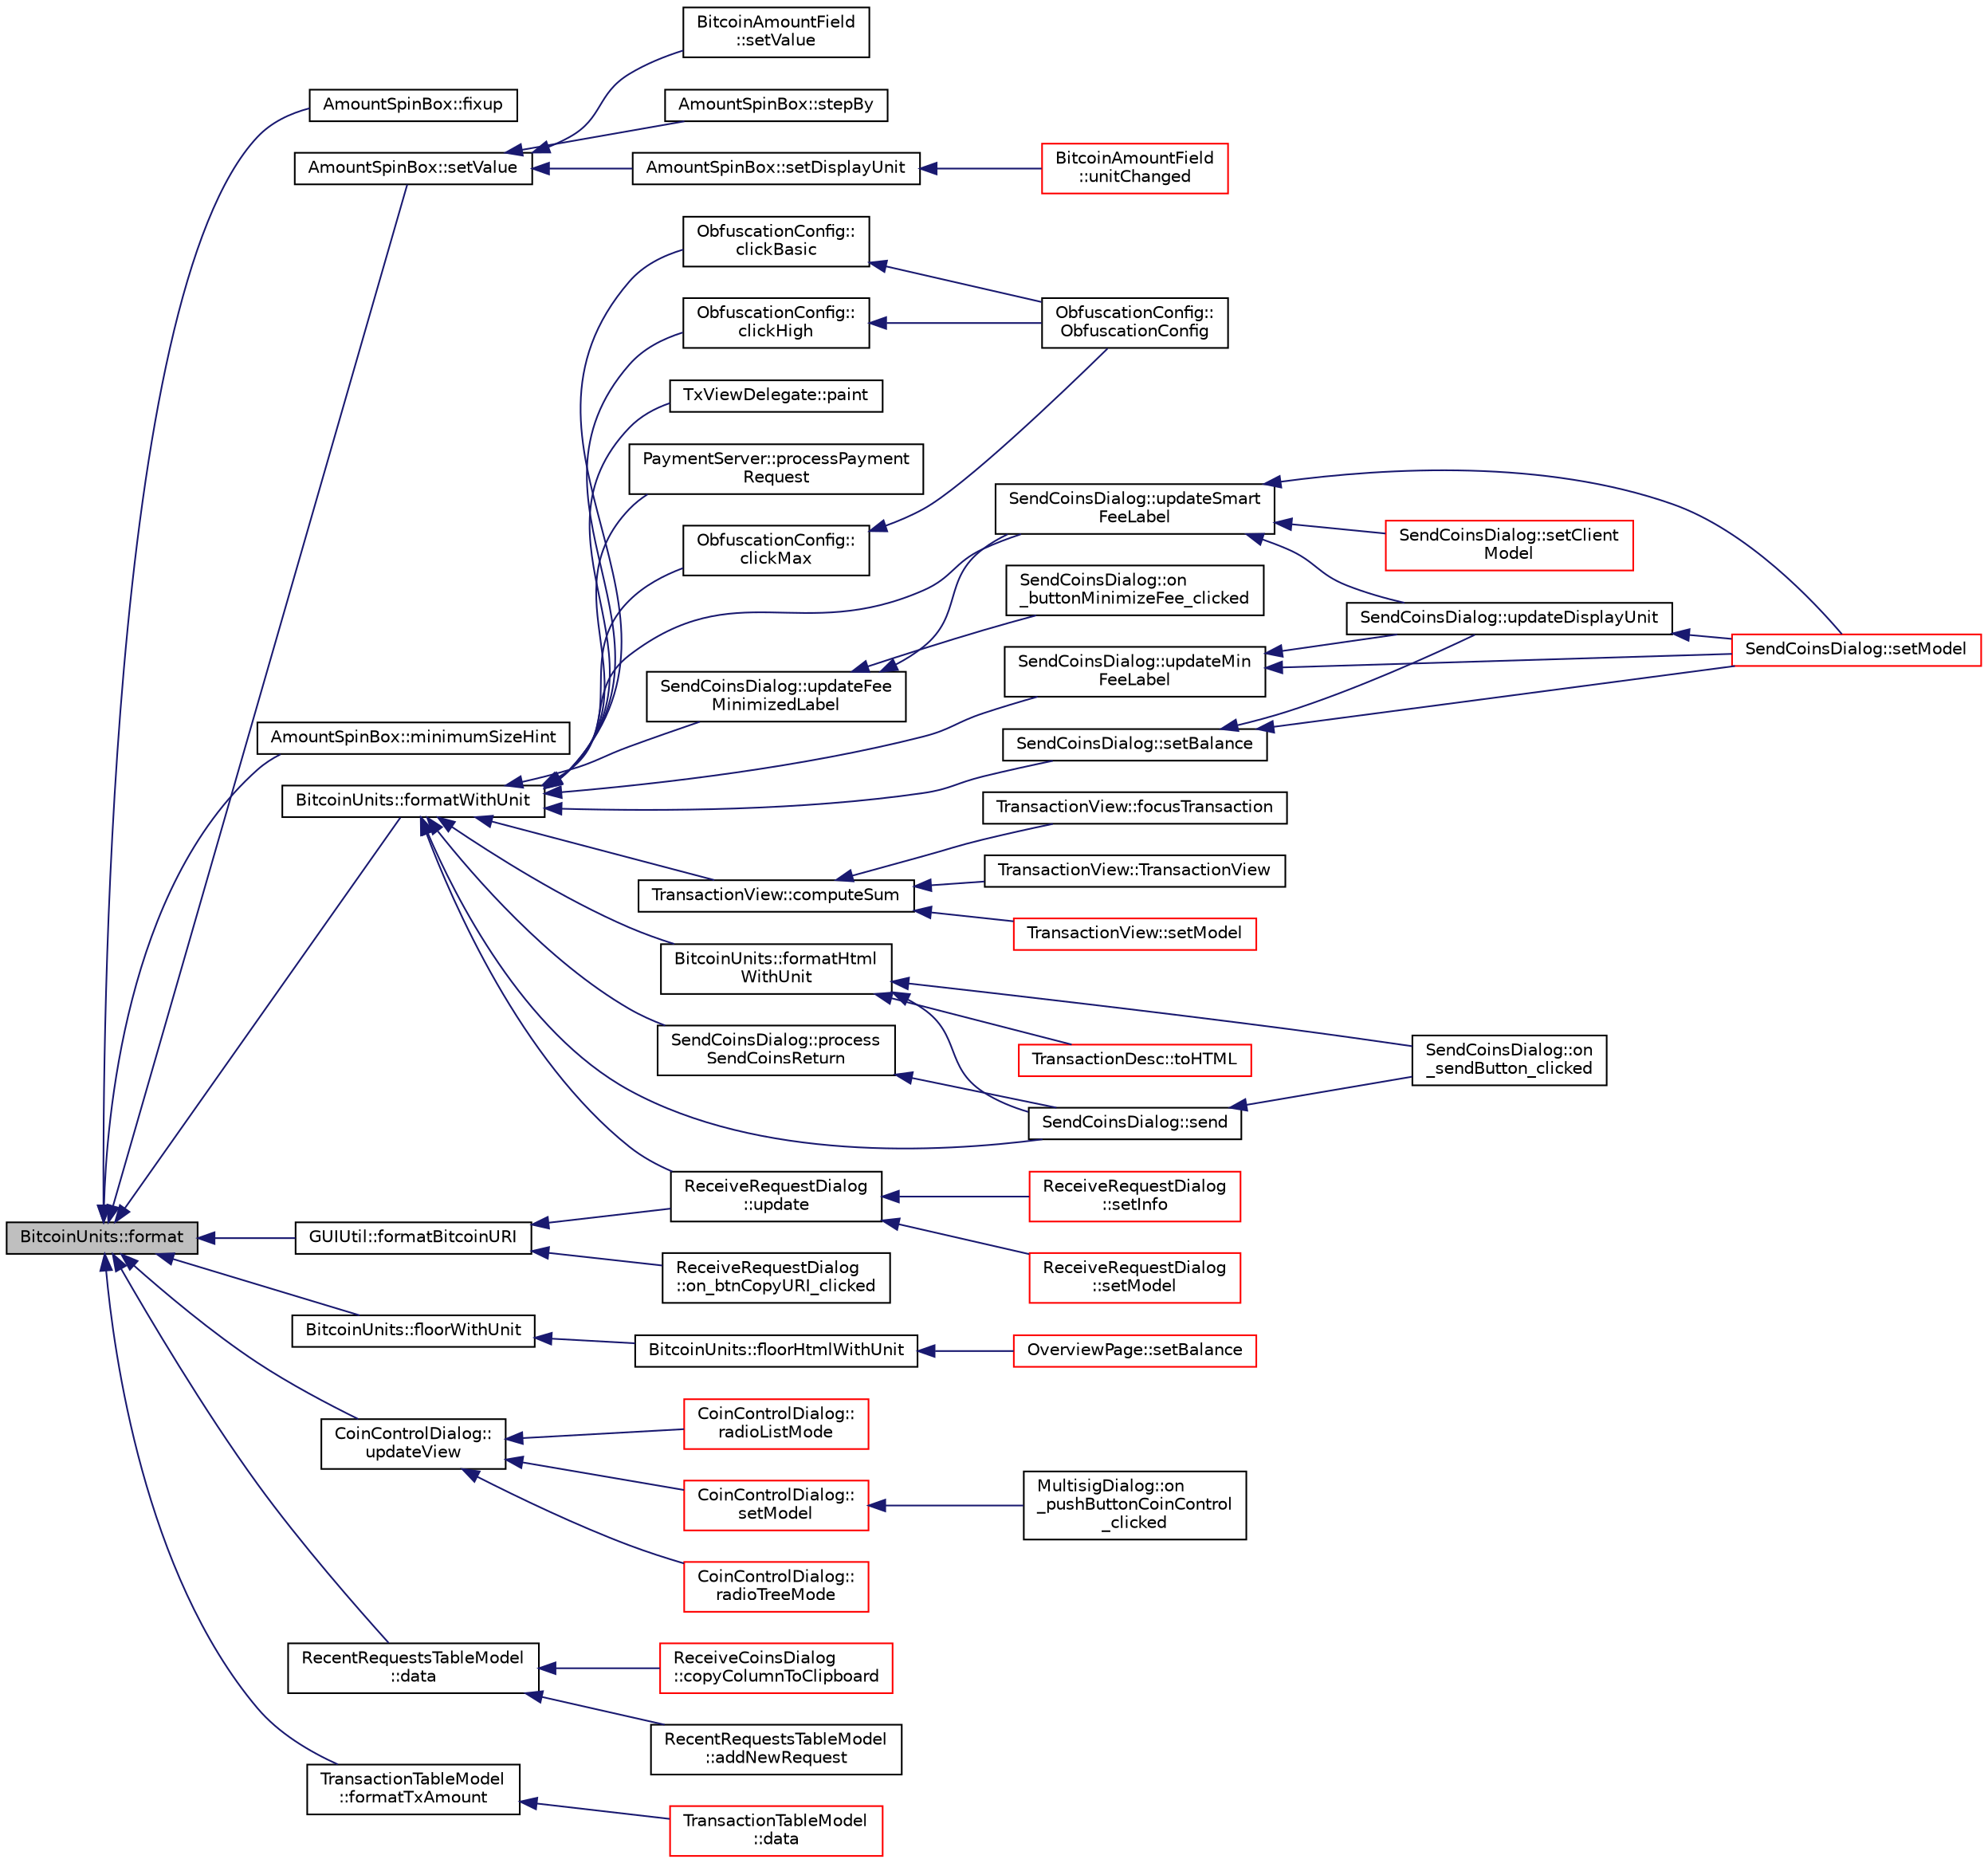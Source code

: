 digraph "BitcoinUnits::format"
{
  edge [fontname="Helvetica",fontsize="10",labelfontname="Helvetica",labelfontsize="10"];
  node [fontname="Helvetica",fontsize="10",shape=record];
  rankdir="LR";
  Node214 [label="BitcoinUnits::format",height=0.2,width=0.4,color="black", fillcolor="grey75", style="filled", fontcolor="black"];
  Node214 -> Node215 [dir="back",color="midnightblue",fontsize="10",style="solid",fontname="Helvetica"];
  Node215 [label="AmountSpinBox::fixup",height=0.2,width=0.4,color="black", fillcolor="white", style="filled",URL="$class_amount_spin_box.html#a082bac9de36ad4bb0c0f2d5d42f0acc6"];
  Node214 -> Node216 [dir="back",color="midnightblue",fontsize="10",style="solid",fontname="Helvetica"];
  Node216 [label="AmountSpinBox::setValue",height=0.2,width=0.4,color="black", fillcolor="white", style="filled",URL="$class_amount_spin_box.html#aca3825a8e5735dd99d3fa9665afb614c"];
  Node216 -> Node217 [dir="back",color="midnightblue",fontsize="10",style="solid",fontname="Helvetica"];
  Node217 [label="AmountSpinBox::stepBy",height=0.2,width=0.4,color="black", fillcolor="white", style="filled",URL="$class_amount_spin_box.html#a055616d98771e6fcef3ee225d7b09ee9"];
  Node216 -> Node218 [dir="back",color="midnightblue",fontsize="10",style="solid",fontname="Helvetica"];
  Node218 [label="AmountSpinBox::setDisplayUnit",height=0.2,width=0.4,color="black", fillcolor="white", style="filled",URL="$class_amount_spin_box.html#aef946e84b685f35c02782b50f4cce842"];
  Node218 -> Node219 [dir="back",color="midnightblue",fontsize="10",style="solid",fontname="Helvetica"];
  Node219 [label="BitcoinAmountField\l::unitChanged",height=0.2,width=0.4,color="red", fillcolor="white", style="filled",URL="$class_bitcoin_amount_field.html#a5cee72f97d1a77da3514197aaf2ea6c5"];
  Node216 -> Node221 [dir="back",color="midnightblue",fontsize="10",style="solid",fontname="Helvetica"];
  Node221 [label="BitcoinAmountField\l::setValue",height=0.2,width=0.4,color="black", fillcolor="white", style="filled",URL="$class_bitcoin_amount_field.html#ad34b8770f7acfc23be8a8780ad8742fe"];
  Node214 -> Node222 [dir="back",color="midnightblue",fontsize="10",style="solid",fontname="Helvetica"];
  Node222 [label="AmountSpinBox::minimumSizeHint",height=0.2,width=0.4,color="black", fillcolor="white", style="filled",URL="$class_amount_spin_box.html#a40ee094061b19892825e7b30d3825ded"];
  Node214 -> Node223 [dir="back",color="midnightblue",fontsize="10",style="solid",fontname="Helvetica"];
  Node223 [label="BitcoinUnits::formatWithUnit",height=0.2,width=0.4,color="black", fillcolor="white", style="filled",URL="$class_bitcoin_units.html#aef9fb7509257bc84ee459d7f0c663020",tooltip="Format as string (with unit) "];
  Node223 -> Node224 [dir="back",color="midnightblue",fontsize="10",style="solid",fontname="Helvetica"];
  Node224 [label="BitcoinUnits::formatHtml\lWithUnit",height=0.2,width=0.4,color="black", fillcolor="white", style="filled",URL="$class_bitcoin_units.html#a5f4ef08b81386d393a16001bdfef5d56"];
  Node224 -> Node225 [dir="back",color="midnightblue",fontsize="10",style="solid",fontname="Helvetica"];
  Node225 [label="SendCoinsDialog::on\l_sendButton_clicked",height=0.2,width=0.4,color="black", fillcolor="white", style="filled",URL="$class_send_coins_dialog.html#a2cab7cf9ea5040b9e2189297f7d3c764"];
  Node224 -> Node226 [dir="back",color="midnightblue",fontsize="10",style="solid",fontname="Helvetica"];
  Node226 [label="SendCoinsDialog::send",height=0.2,width=0.4,color="black", fillcolor="white", style="filled",URL="$class_send_coins_dialog.html#afd8d436a16ea7dba1276e8fdfdc8b2d3"];
  Node226 -> Node225 [dir="back",color="midnightblue",fontsize="10",style="solid",fontname="Helvetica"];
  Node224 -> Node227 [dir="back",color="midnightblue",fontsize="10",style="solid",fontname="Helvetica"];
  Node227 [label="TransactionDesc::toHTML",height=0.2,width=0.4,color="red", fillcolor="white", style="filled",URL="$class_transaction_desc.html#ab7c9dbb2048aae121dd9d75df86e64f4"];
  Node223 -> Node229 [dir="back",color="midnightblue",fontsize="10",style="solid",fontname="Helvetica"];
  Node229 [label="ObfuscationConfig::\lclickBasic",height=0.2,width=0.4,color="black", fillcolor="white", style="filled",URL="$class_obfuscation_config.html#a4478e4438f798594008561b4247a339a"];
  Node229 -> Node230 [dir="back",color="midnightblue",fontsize="10",style="solid",fontname="Helvetica"];
  Node230 [label="ObfuscationConfig::\lObfuscationConfig",height=0.2,width=0.4,color="black", fillcolor="white", style="filled",URL="$class_obfuscation_config.html#ac94fd63ade751965b53de75df22aa499"];
  Node223 -> Node231 [dir="back",color="midnightblue",fontsize="10",style="solid",fontname="Helvetica"];
  Node231 [label="ObfuscationConfig::\lclickHigh",height=0.2,width=0.4,color="black", fillcolor="white", style="filled",URL="$class_obfuscation_config.html#ae40f0c381cdbd7af0bdf9690243a6fa7"];
  Node231 -> Node230 [dir="back",color="midnightblue",fontsize="10",style="solid",fontname="Helvetica"];
  Node223 -> Node232 [dir="back",color="midnightblue",fontsize="10",style="solid",fontname="Helvetica"];
  Node232 [label="ObfuscationConfig::\lclickMax",height=0.2,width=0.4,color="black", fillcolor="white", style="filled",URL="$class_obfuscation_config.html#a3ed9f33f928a0833534235ddae5ed95c"];
  Node232 -> Node230 [dir="back",color="midnightblue",fontsize="10",style="solid",fontname="Helvetica"];
  Node223 -> Node233 [dir="back",color="midnightblue",fontsize="10",style="solid",fontname="Helvetica"];
  Node233 [label="TxViewDelegate::paint",height=0.2,width=0.4,color="black", fillcolor="white", style="filled",URL="$class_tx_view_delegate.html#aeb314283e3a3fae5099d95c7b3309d57"];
  Node223 -> Node234 [dir="back",color="midnightblue",fontsize="10",style="solid",fontname="Helvetica"];
  Node234 [label="PaymentServer::processPayment\lRequest",height=0.2,width=0.4,color="black", fillcolor="white", style="filled",URL="$class_payment_server.html#abe96a7c90755b8e1975e380b5a8228bd"];
  Node223 -> Node235 [dir="back",color="midnightblue",fontsize="10",style="solid",fontname="Helvetica"];
  Node235 [label="ReceiveRequestDialog\l::update",height=0.2,width=0.4,color="black", fillcolor="white", style="filled",URL="$class_receive_request_dialog.html#a8e1c0ee2fbacf42b4dc7ea05986c86c9"];
  Node235 -> Node236 [dir="back",color="midnightblue",fontsize="10",style="solid",fontname="Helvetica"];
  Node236 [label="ReceiveRequestDialog\l::setModel",height=0.2,width=0.4,color="red", fillcolor="white", style="filled",URL="$class_receive_request_dialog.html#ad57b3bf409346660842360836fd8569d"];
  Node235 -> Node239 [dir="back",color="midnightblue",fontsize="10",style="solid",fontname="Helvetica"];
  Node239 [label="ReceiveRequestDialog\l::setInfo",height=0.2,width=0.4,color="red", fillcolor="white", style="filled",URL="$class_receive_request_dialog.html#a43344270ef71e68ad9c7a931cc0ca9ed"];
  Node223 -> Node226 [dir="back",color="midnightblue",fontsize="10",style="solid",fontname="Helvetica"];
  Node223 -> Node240 [dir="back",color="midnightblue",fontsize="10",style="solid",fontname="Helvetica"];
  Node240 [label="SendCoinsDialog::setBalance",height=0.2,width=0.4,color="black", fillcolor="white", style="filled",URL="$class_send_coins_dialog.html#a5f778ec12cec433369144077d660a53d"];
  Node240 -> Node241 [dir="back",color="midnightblue",fontsize="10",style="solid",fontname="Helvetica"];
  Node241 [label="SendCoinsDialog::setModel",height=0.2,width=0.4,color="red", fillcolor="white", style="filled",URL="$class_send_coins_dialog.html#a73a6c1b1850a334ee652ac167713a2aa"];
  Node240 -> Node244 [dir="back",color="midnightblue",fontsize="10",style="solid",fontname="Helvetica"];
  Node244 [label="SendCoinsDialog::updateDisplayUnit",height=0.2,width=0.4,color="black", fillcolor="white", style="filled",URL="$class_send_coins_dialog.html#a74815ad8502b126200b6fd2e59e9f042"];
  Node244 -> Node241 [dir="back",color="midnightblue",fontsize="10",style="solid",fontname="Helvetica"];
  Node223 -> Node245 [dir="back",color="midnightblue",fontsize="10",style="solid",fontname="Helvetica"];
  Node245 [label="SendCoinsDialog::process\lSendCoinsReturn",height=0.2,width=0.4,color="black", fillcolor="white", style="filled",URL="$class_send_coins_dialog.html#a1b9b188bbf5ed580f8f1041afb5d3fd5"];
  Node245 -> Node226 [dir="back",color="midnightblue",fontsize="10",style="solid",fontname="Helvetica"];
  Node223 -> Node246 [dir="back",color="midnightblue",fontsize="10",style="solid",fontname="Helvetica"];
  Node246 [label="SendCoinsDialog::updateFee\lMinimizedLabel",height=0.2,width=0.4,color="black", fillcolor="white", style="filled",URL="$class_send_coins_dialog.html#a454df839e09d247a1df5d7994ba3208e"];
  Node246 -> Node247 [dir="back",color="midnightblue",fontsize="10",style="solid",fontname="Helvetica"];
  Node247 [label="SendCoinsDialog::on\l_buttonMinimizeFee_clicked",height=0.2,width=0.4,color="black", fillcolor="white", style="filled",URL="$class_send_coins_dialog.html#ae2cdacd5d72154fda0c88b818d5c7c59"];
  Node246 -> Node248 [dir="back",color="midnightblue",fontsize="10",style="solid",fontname="Helvetica"];
  Node248 [label="SendCoinsDialog::updateSmart\lFeeLabel",height=0.2,width=0.4,color="black", fillcolor="white", style="filled",URL="$class_send_coins_dialog.html#ac42a9db733fbb2e06882660400c49517"];
  Node248 -> Node249 [dir="back",color="midnightblue",fontsize="10",style="solid",fontname="Helvetica"];
  Node249 [label="SendCoinsDialog::setClient\lModel",height=0.2,width=0.4,color="red", fillcolor="white", style="filled",URL="$class_send_coins_dialog.html#a360a23c02bd0e581b78603ccb863eb79"];
  Node248 -> Node241 [dir="back",color="midnightblue",fontsize="10",style="solid",fontname="Helvetica"];
  Node248 -> Node244 [dir="back",color="midnightblue",fontsize="10",style="solid",fontname="Helvetica"];
  Node223 -> Node251 [dir="back",color="midnightblue",fontsize="10",style="solid",fontname="Helvetica"];
  Node251 [label="SendCoinsDialog::updateMin\lFeeLabel",height=0.2,width=0.4,color="black", fillcolor="white", style="filled",URL="$class_send_coins_dialog.html#a2fb31c54501a1599d0d192bfcf78d70b"];
  Node251 -> Node241 [dir="back",color="midnightblue",fontsize="10",style="solid",fontname="Helvetica"];
  Node251 -> Node244 [dir="back",color="midnightblue",fontsize="10",style="solid",fontname="Helvetica"];
  Node223 -> Node248 [dir="back",color="midnightblue",fontsize="10",style="solid",fontname="Helvetica"];
  Node223 -> Node252 [dir="back",color="midnightblue",fontsize="10",style="solid",fontname="Helvetica"];
  Node252 [label="TransactionView::computeSum",height=0.2,width=0.4,color="black", fillcolor="white", style="filled",URL="$class_transaction_view.html#abb2ea48a61bb12a0dda9d63952adc50e",tooltip="Compute sum of all selected transactions. "];
  Node252 -> Node253 [dir="back",color="midnightblue",fontsize="10",style="solid",fontname="Helvetica"];
  Node253 [label="TransactionView::TransactionView",height=0.2,width=0.4,color="black", fillcolor="white", style="filled",URL="$class_transaction_view.html#a0c5e8b90206b4e8b8bf68dd7e319798f"];
  Node252 -> Node254 [dir="back",color="midnightblue",fontsize="10",style="solid",fontname="Helvetica"];
  Node254 [label="TransactionView::setModel",height=0.2,width=0.4,color="red", fillcolor="white", style="filled",URL="$class_transaction_view.html#a4920c2cd57d72eb50248948fa160c83c"];
  Node252 -> Node255 [dir="back",color="midnightblue",fontsize="10",style="solid",fontname="Helvetica"];
  Node255 [label="TransactionView::focusTransaction",height=0.2,width=0.4,color="black", fillcolor="white", style="filled",URL="$class_transaction_view.html#ab6d126806467ae9dc273cbe19a7477cc"];
  Node214 -> Node256 [dir="back",color="midnightblue",fontsize="10",style="solid",fontname="Helvetica"];
  Node256 [label="BitcoinUnits::floorWithUnit",height=0.2,width=0.4,color="black", fillcolor="white", style="filled",URL="$class_bitcoin_units.html#a27f991fa46140fcdbb59d842996ee711",tooltip="Format as string (with unit) but floor value up to \"digits\" settings. "];
  Node256 -> Node257 [dir="back",color="midnightblue",fontsize="10",style="solid",fontname="Helvetica"];
  Node257 [label="BitcoinUnits::floorHtmlWithUnit",height=0.2,width=0.4,color="black", fillcolor="white", style="filled",URL="$class_bitcoin_units.html#a4aa9805ae1c4b512fabf91451945f503"];
  Node257 -> Node258 [dir="back",color="midnightblue",fontsize="10",style="solid",fontname="Helvetica"];
  Node258 [label="OverviewPage::setBalance",height=0.2,width=0.4,color="red", fillcolor="white", style="filled",URL="$class_overview_page.html#a93fac198949a3e71a92a3f67ee5753a1"];
  Node214 -> Node261 [dir="back",color="midnightblue",fontsize="10",style="solid",fontname="Helvetica"];
  Node261 [label="CoinControlDialog::\lupdateView",height=0.2,width=0.4,color="black", fillcolor="white", style="filled",URL="$class_coin_control_dialog.html#aadea33050e5c1efd5eae8d2fcfa721f9"];
  Node261 -> Node262 [dir="back",color="midnightblue",fontsize="10",style="solid",fontname="Helvetica"];
  Node262 [label="CoinControlDialog::\lsetModel",height=0.2,width=0.4,color="red", fillcolor="white", style="filled",URL="$class_coin_control_dialog.html#a4c34a48574814089c54f763a22f5317a"];
  Node262 -> Node263 [dir="back",color="midnightblue",fontsize="10",style="solid",fontname="Helvetica"];
  Node263 [label="MultisigDialog::on\l_pushButtonCoinControl\l_clicked",height=0.2,width=0.4,color="black", fillcolor="white", style="filled",URL="$class_multisig_dialog.html#a3d21b360d294040f947ce6cc685dfdfa"];
  Node261 -> Node268 [dir="back",color="midnightblue",fontsize="10",style="solid",fontname="Helvetica"];
  Node268 [label="CoinControlDialog::\lradioTreeMode",height=0.2,width=0.4,color="red", fillcolor="white", style="filled",URL="$class_coin_control_dialog.html#a1990d478f3ffba666c358a4f1bd395ec"];
  Node261 -> Node270 [dir="back",color="midnightblue",fontsize="10",style="solid",fontname="Helvetica"];
  Node270 [label="CoinControlDialog::\lradioListMode",height=0.2,width=0.4,color="red", fillcolor="white", style="filled",URL="$class_coin_control_dialog.html#a775c6d290cb63667a434b09072094533"];
  Node214 -> Node271 [dir="back",color="midnightblue",fontsize="10",style="solid",fontname="Helvetica"];
  Node271 [label="GUIUtil::formatBitcoinURI",height=0.2,width=0.4,color="black", fillcolor="white", style="filled",URL="$namespace_g_u_i_util.html#ab9d4ba8e8713eebbe4e5eb7cd1ba479e"];
  Node271 -> Node235 [dir="back",color="midnightblue",fontsize="10",style="solid",fontname="Helvetica"];
  Node271 -> Node272 [dir="back",color="midnightblue",fontsize="10",style="solid",fontname="Helvetica"];
  Node272 [label="ReceiveRequestDialog\l::on_btnCopyURI_clicked",height=0.2,width=0.4,color="black", fillcolor="white", style="filled",URL="$class_receive_request_dialog.html#aa1287ed7ecc2a35f3dbf0e9938f4b096"];
  Node214 -> Node273 [dir="back",color="midnightblue",fontsize="10",style="solid",fontname="Helvetica"];
  Node273 [label="RecentRequestsTableModel\l::data",height=0.2,width=0.4,color="black", fillcolor="white", style="filled",URL="$class_recent_requests_table_model.html#ad42929c480fc50cad83114ca5f2cc382"];
  Node273 -> Node274 [dir="back",color="midnightblue",fontsize="10",style="solid",fontname="Helvetica"];
  Node274 [label="ReceiveCoinsDialog\l::copyColumnToClipboard",height=0.2,width=0.4,color="red", fillcolor="white", style="filled",URL="$class_receive_coins_dialog.html#adcf53aced7dfa041a55278b4807a20a2"];
  Node273 -> Node279 [dir="back",color="midnightblue",fontsize="10",style="solid",fontname="Helvetica"];
  Node279 [label="RecentRequestsTableModel\l::addNewRequest",height=0.2,width=0.4,color="black", fillcolor="white", style="filled",URL="$class_recent_requests_table_model.html#aad0b9435284ed1f4b67852b34d7694a9"];
  Node214 -> Node280 [dir="back",color="midnightblue",fontsize="10",style="solid",fontname="Helvetica"];
  Node280 [label="TransactionTableModel\l::formatTxAmount",height=0.2,width=0.4,color="black", fillcolor="white", style="filled",URL="$class_transaction_table_model.html#a50d5ce8b658d01d82dbd439e33d362ee"];
  Node280 -> Node281 [dir="back",color="midnightblue",fontsize="10",style="solid",fontname="Helvetica"];
  Node281 [label="TransactionTableModel\l::data",height=0.2,width=0.4,color="red", fillcolor="white", style="filled",URL="$class_transaction_table_model.html#a02173c31b6014bff182e320217e30e10"];
}
